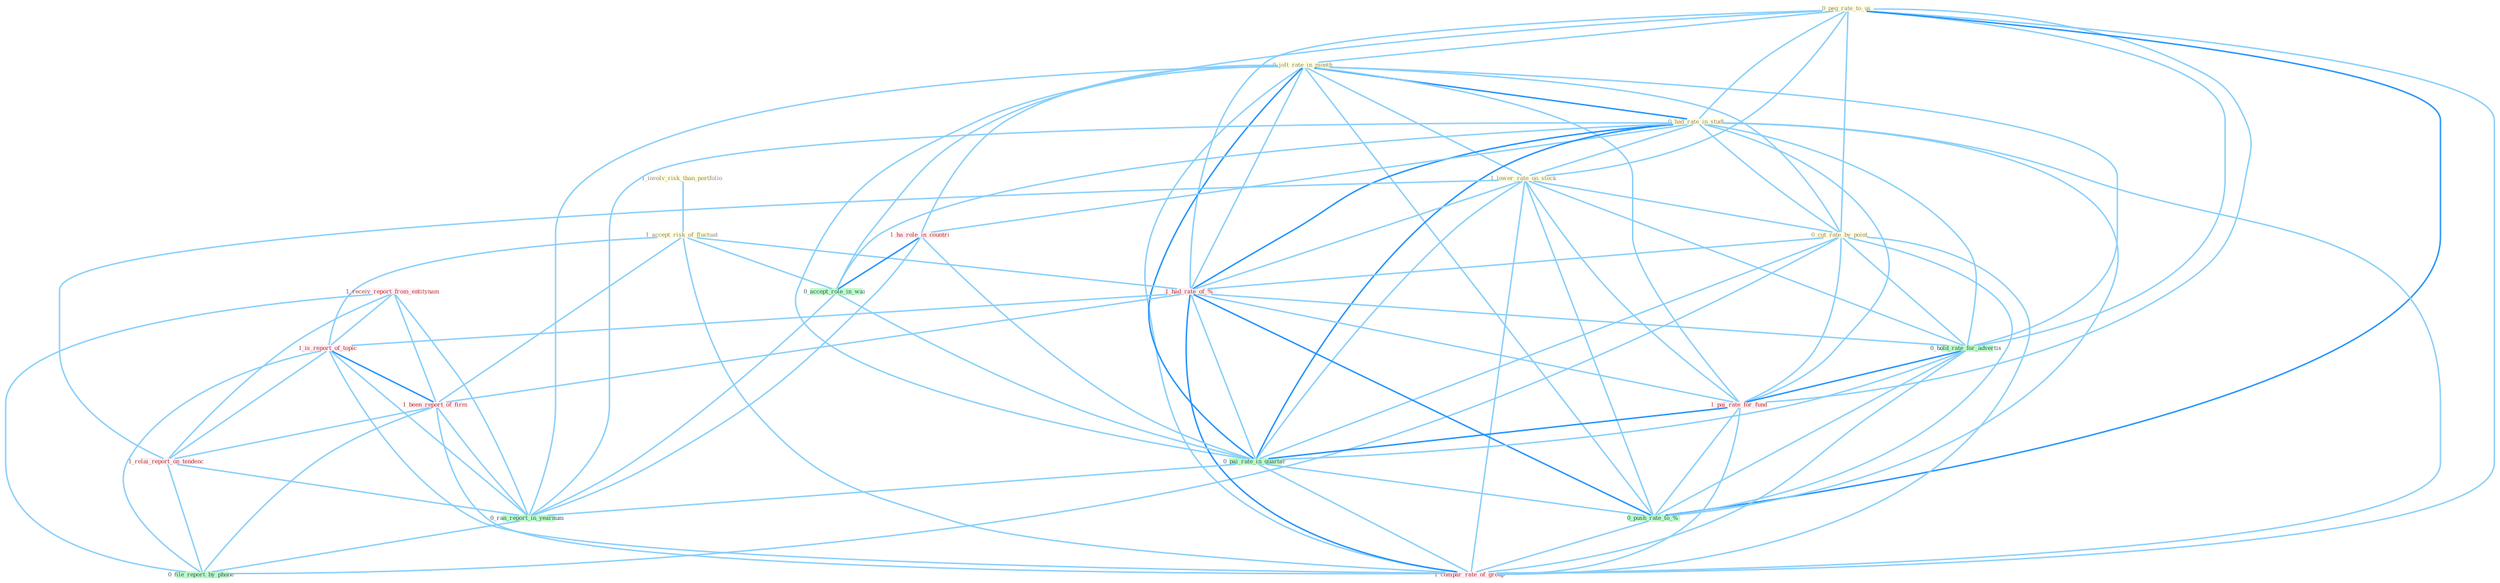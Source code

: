 Graph G{ 
    node
    [shape=polygon,style=filled,width=.5,height=.06,color="#BDFCC9",fixedsize=true,fontsize=4,
    fontcolor="#2f4f4f"];
    {node
    [color="#ffffe0", fontcolor="#8b7d6b"] "0_peg_rate_to_us " "0_jolt_rate_in_month " "1_involv_risk_than_portfolio " "0_had_rate_in_studi " "1_accept_risk_of_fluctuat " "1_lower_rate_on_stock " "0_cut_rate_by_point "}
{node [color="#fff0f5", fontcolor="#b22222"] "1_had_rate_of_% " "1_ha_role_in_countri " "1_receiv_report_from_entitynam " "1_is_report_of_topic " "1_been_report_of_firm " "1_pai_rate_for_fund " "1_relai_report_on_tendenc " "1_compar_rate_of_group "}
edge [color="#B0E2FF"];

	"0_peg_rate_to_us " -- "0_jolt_rate_in_month " [w="1", color="#87cefa" ];
	"0_peg_rate_to_us " -- "0_had_rate_in_studi " [w="1", color="#87cefa" ];
	"0_peg_rate_to_us " -- "1_lower_rate_on_stock " [w="1", color="#87cefa" ];
	"0_peg_rate_to_us " -- "0_cut_rate_by_point " [w="1", color="#87cefa" ];
	"0_peg_rate_to_us " -- "1_had_rate_of_% " [w="1", color="#87cefa" ];
	"0_peg_rate_to_us " -- "0_hold_rate_for_advertis " [w="1", color="#87cefa" ];
	"0_peg_rate_to_us " -- "1_pai_rate_for_fund " [w="1", color="#87cefa" ];
	"0_peg_rate_to_us " -- "0_pai_rate_in_quarter " [w="1", color="#87cefa" ];
	"0_peg_rate_to_us " -- "0_push_rate_to_% " [w="2", color="#1e90ff" , len=0.8];
	"0_peg_rate_to_us " -- "1_compar_rate_of_group " [w="1", color="#87cefa" ];
	"0_jolt_rate_in_month " -- "0_had_rate_in_studi " [w="2", color="#1e90ff" , len=0.8];
	"0_jolt_rate_in_month " -- "1_lower_rate_on_stock " [w="1", color="#87cefa" ];
	"0_jolt_rate_in_month " -- "0_cut_rate_by_point " [w="1", color="#87cefa" ];
	"0_jolt_rate_in_month " -- "1_had_rate_of_% " [w="1", color="#87cefa" ];
	"0_jolt_rate_in_month " -- "1_ha_role_in_countri " [w="1", color="#87cefa" ];
	"0_jolt_rate_in_month " -- "0_hold_rate_for_advertis " [w="1", color="#87cefa" ];
	"0_jolt_rate_in_month " -- "0_accept_role_in_wai " [w="1", color="#87cefa" ];
	"0_jolt_rate_in_month " -- "1_pai_rate_for_fund " [w="1", color="#87cefa" ];
	"0_jolt_rate_in_month " -- "0_pai_rate_in_quarter " [w="2", color="#1e90ff" , len=0.8];
	"0_jolt_rate_in_month " -- "0_ran_report_in_yearnum " [w="1", color="#87cefa" ];
	"0_jolt_rate_in_month " -- "0_push_rate_to_% " [w="1", color="#87cefa" ];
	"0_jolt_rate_in_month " -- "1_compar_rate_of_group " [w="1", color="#87cefa" ];
	"1_involv_risk_than_portfolio " -- "1_accept_risk_of_fluctuat " [w="1", color="#87cefa" ];
	"0_had_rate_in_studi " -- "1_lower_rate_on_stock " [w="1", color="#87cefa" ];
	"0_had_rate_in_studi " -- "0_cut_rate_by_point " [w="1", color="#87cefa" ];
	"0_had_rate_in_studi " -- "1_had_rate_of_% " [w="2", color="#1e90ff" , len=0.8];
	"0_had_rate_in_studi " -- "1_ha_role_in_countri " [w="1", color="#87cefa" ];
	"0_had_rate_in_studi " -- "0_hold_rate_for_advertis " [w="1", color="#87cefa" ];
	"0_had_rate_in_studi " -- "0_accept_role_in_wai " [w="1", color="#87cefa" ];
	"0_had_rate_in_studi " -- "1_pai_rate_for_fund " [w="1", color="#87cefa" ];
	"0_had_rate_in_studi " -- "0_pai_rate_in_quarter " [w="2", color="#1e90ff" , len=0.8];
	"0_had_rate_in_studi " -- "0_ran_report_in_yearnum " [w="1", color="#87cefa" ];
	"0_had_rate_in_studi " -- "0_push_rate_to_% " [w="1", color="#87cefa" ];
	"0_had_rate_in_studi " -- "1_compar_rate_of_group " [w="1", color="#87cefa" ];
	"1_accept_risk_of_fluctuat " -- "1_had_rate_of_% " [w="1", color="#87cefa" ];
	"1_accept_risk_of_fluctuat " -- "1_is_report_of_topic " [w="1", color="#87cefa" ];
	"1_accept_risk_of_fluctuat " -- "0_accept_role_in_wai " [w="1", color="#87cefa" ];
	"1_accept_risk_of_fluctuat " -- "1_been_report_of_firm " [w="1", color="#87cefa" ];
	"1_accept_risk_of_fluctuat " -- "1_compar_rate_of_group " [w="1", color="#87cefa" ];
	"1_lower_rate_on_stock " -- "0_cut_rate_by_point " [w="1", color="#87cefa" ];
	"1_lower_rate_on_stock " -- "1_had_rate_of_% " [w="1", color="#87cefa" ];
	"1_lower_rate_on_stock " -- "0_hold_rate_for_advertis " [w="1", color="#87cefa" ];
	"1_lower_rate_on_stock " -- "1_pai_rate_for_fund " [w="1", color="#87cefa" ];
	"1_lower_rate_on_stock " -- "0_pai_rate_in_quarter " [w="1", color="#87cefa" ];
	"1_lower_rate_on_stock " -- "1_relai_report_on_tendenc " [w="1", color="#87cefa" ];
	"1_lower_rate_on_stock " -- "0_push_rate_to_% " [w="1", color="#87cefa" ];
	"1_lower_rate_on_stock " -- "1_compar_rate_of_group " [w="1", color="#87cefa" ];
	"0_cut_rate_by_point " -- "1_had_rate_of_% " [w="1", color="#87cefa" ];
	"0_cut_rate_by_point " -- "0_hold_rate_for_advertis " [w="1", color="#87cefa" ];
	"0_cut_rate_by_point " -- "1_pai_rate_for_fund " [w="1", color="#87cefa" ];
	"0_cut_rate_by_point " -- "0_pai_rate_in_quarter " [w="1", color="#87cefa" ];
	"0_cut_rate_by_point " -- "0_push_rate_to_% " [w="1", color="#87cefa" ];
	"0_cut_rate_by_point " -- "0_file_report_by_phone " [w="1", color="#87cefa" ];
	"0_cut_rate_by_point " -- "1_compar_rate_of_group " [w="1", color="#87cefa" ];
	"1_had_rate_of_% " -- "1_is_report_of_topic " [w="1", color="#87cefa" ];
	"1_had_rate_of_% " -- "0_hold_rate_for_advertis " [w="1", color="#87cefa" ];
	"1_had_rate_of_% " -- "1_been_report_of_firm " [w="1", color="#87cefa" ];
	"1_had_rate_of_% " -- "1_pai_rate_for_fund " [w="1", color="#87cefa" ];
	"1_had_rate_of_% " -- "0_pai_rate_in_quarter " [w="1", color="#87cefa" ];
	"1_had_rate_of_% " -- "0_push_rate_to_% " [w="2", color="#1e90ff" , len=0.8];
	"1_had_rate_of_% " -- "1_compar_rate_of_group " [w="2", color="#1e90ff" , len=0.8];
	"1_ha_role_in_countri " -- "0_accept_role_in_wai " [w="2", color="#1e90ff" , len=0.8];
	"1_ha_role_in_countri " -- "0_pai_rate_in_quarter " [w="1", color="#87cefa" ];
	"1_ha_role_in_countri " -- "0_ran_report_in_yearnum " [w="1", color="#87cefa" ];
	"1_receiv_report_from_entitynam " -- "1_is_report_of_topic " [w="1", color="#87cefa" ];
	"1_receiv_report_from_entitynam " -- "1_been_report_of_firm " [w="1", color="#87cefa" ];
	"1_receiv_report_from_entitynam " -- "1_relai_report_on_tendenc " [w="1", color="#87cefa" ];
	"1_receiv_report_from_entitynam " -- "0_ran_report_in_yearnum " [w="1", color="#87cefa" ];
	"1_receiv_report_from_entitynam " -- "0_file_report_by_phone " [w="1", color="#87cefa" ];
	"1_is_report_of_topic " -- "1_been_report_of_firm " [w="2", color="#1e90ff" , len=0.8];
	"1_is_report_of_topic " -- "1_relai_report_on_tendenc " [w="1", color="#87cefa" ];
	"1_is_report_of_topic " -- "0_ran_report_in_yearnum " [w="1", color="#87cefa" ];
	"1_is_report_of_topic " -- "0_file_report_by_phone " [w="1", color="#87cefa" ];
	"1_is_report_of_topic " -- "1_compar_rate_of_group " [w="1", color="#87cefa" ];
	"0_hold_rate_for_advertis " -- "1_pai_rate_for_fund " [w="2", color="#1e90ff" , len=0.8];
	"0_hold_rate_for_advertis " -- "0_pai_rate_in_quarter " [w="1", color="#87cefa" ];
	"0_hold_rate_for_advertis " -- "0_push_rate_to_% " [w="1", color="#87cefa" ];
	"0_hold_rate_for_advertis " -- "1_compar_rate_of_group " [w="1", color="#87cefa" ];
	"0_accept_role_in_wai " -- "0_pai_rate_in_quarter " [w="1", color="#87cefa" ];
	"0_accept_role_in_wai " -- "0_ran_report_in_yearnum " [w="1", color="#87cefa" ];
	"1_been_report_of_firm " -- "1_relai_report_on_tendenc " [w="1", color="#87cefa" ];
	"1_been_report_of_firm " -- "0_ran_report_in_yearnum " [w="1", color="#87cefa" ];
	"1_been_report_of_firm " -- "0_file_report_by_phone " [w="1", color="#87cefa" ];
	"1_been_report_of_firm " -- "1_compar_rate_of_group " [w="1", color="#87cefa" ];
	"1_pai_rate_for_fund " -- "0_pai_rate_in_quarter " [w="2", color="#1e90ff" , len=0.8];
	"1_pai_rate_for_fund " -- "0_push_rate_to_% " [w="1", color="#87cefa" ];
	"1_pai_rate_for_fund " -- "1_compar_rate_of_group " [w="1", color="#87cefa" ];
	"0_pai_rate_in_quarter " -- "0_ran_report_in_yearnum " [w="1", color="#87cefa" ];
	"0_pai_rate_in_quarter " -- "0_push_rate_to_% " [w="1", color="#87cefa" ];
	"0_pai_rate_in_quarter " -- "1_compar_rate_of_group " [w="1", color="#87cefa" ];
	"1_relai_report_on_tendenc " -- "0_ran_report_in_yearnum " [w="1", color="#87cefa" ];
	"1_relai_report_on_tendenc " -- "0_file_report_by_phone " [w="1", color="#87cefa" ];
	"0_ran_report_in_yearnum " -- "0_file_report_by_phone " [w="1", color="#87cefa" ];
	"0_push_rate_to_% " -- "1_compar_rate_of_group " [w="1", color="#87cefa" ];
}